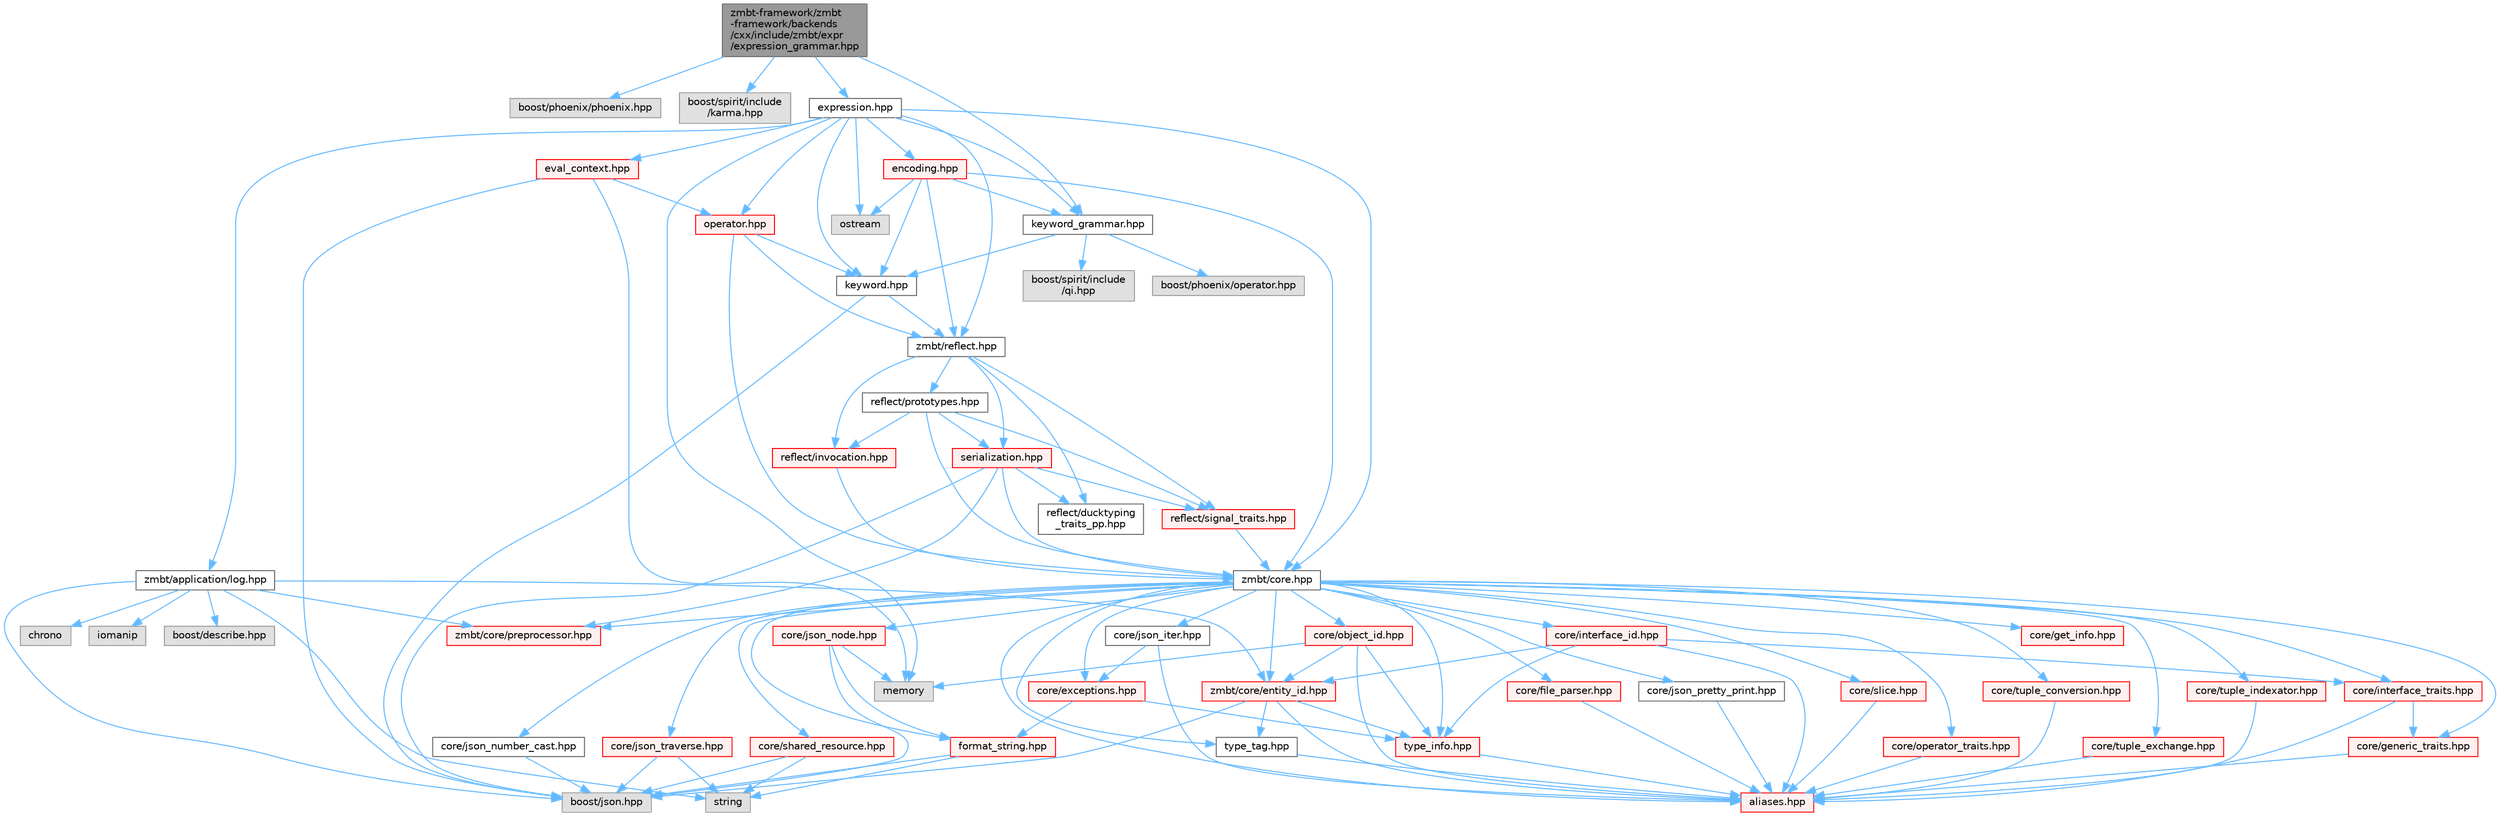 digraph "zmbt-framework/zmbt-framework/backends/cxx/include/zmbt/expr/expression_grammar.hpp"
{
 // LATEX_PDF_SIZE
  bgcolor="transparent";
  edge [fontname=Helvetica,fontsize=10,labelfontname=Helvetica,labelfontsize=10];
  node [fontname=Helvetica,fontsize=10,shape=box,height=0.2,width=0.4];
  Node1 [id="Node000001",label="zmbt-framework/zmbt\l-framework/backends\l/cxx/include/zmbt/expr\l/expression_grammar.hpp",height=0.2,width=0.4,color="gray40", fillcolor="grey60", style="filled", fontcolor="black",tooltip=" "];
  Node1 -> Node2 [id="edge1_Node000001_Node000002",color="steelblue1",style="solid",tooltip=" "];
  Node2 [id="Node000002",label="boost/phoenix/phoenix.hpp",height=0.2,width=0.4,color="grey60", fillcolor="#E0E0E0", style="filled",tooltip=" "];
  Node1 -> Node3 [id="edge2_Node000001_Node000003",color="steelblue1",style="solid",tooltip=" "];
  Node3 [id="Node000003",label="boost/spirit/include\l/karma.hpp",height=0.2,width=0.4,color="grey60", fillcolor="#E0E0E0", style="filled",tooltip=" "];
  Node1 -> Node4 [id="edge3_Node000001_Node000004",color="steelblue1",style="solid",tooltip=" "];
  Node4 [id="Node000004",label="expression.hpp",height=0.2,width=0.4,color="grey40", fillcolor="white", style="filled",URL="$expression_8hpp.html",tooltip=" "];
  Node4 -> Node5 [id="edge4_Node000004_Node000005",color="steelblue1",style="solid",tooltip=" "];
  Node5 [id="Node000005",label="memory",height=0.2,width=0.4,color="grey60", fillcolor="#E0E0E0", style="filled",tooltip=" "];
  Node4 -> Node6 [id="edge5_Node000004_Node000006",color="steelblue1",style="solid",tooltip=" "];
  Node6 [id="Node000006",label="ostream",height=0.2,width=0.4,color="grey60", fillcolor="#E0E0E0", style="filled",tooltip=" "];
  Node4 -> Node7 [id="edge6_Node000004_Node000007",color="steelblue1",style="solid",tooltip=" "];
  Node7 [id="Node000007",label="zmbt/application/log.hpp",height=0.2,width=0.4,color="grey40", fillcolor="white", style="filled",URL="$log_8hpp.html",tooltip=" "];
  Node7 -> Node8 [id="edge7_Node000007_Node000008",color="steelblue1",style="solid",tooltip=" "];
  Node8 [id="Node000008",label="chrono",height=0.2,width=0.4,color="grey60", fillcolor="#E0E0E0", style="filled",tooltip=" "];
  Node7 -> Node9 [id="edge8_Node000007_Node000009",color="steelblue1",style="solid",tooltip=" "];
  Node9 [id="Node000009",label="iomanip",height=0.2,width=0.4,color="grey60", fillcolor="#E0E0E0", style="filled",tooltip=" "];
  Node7 -> Node10 [id="edge9_Node000007_Node000010",color="steelblue1",style="solid",tooltip=" "];
  Node10 [id="Node000010",label="string",height=0.2,width=0.4,color="grey60", fillcolor="#E0E0E0", style="filled",tooltip=" "];
  Node7 -> Node11 [id="edge10_Node000007_Node000011",color="steelblue1",style="solid",tooltip=" "];
  Node11 [id="Node000011",label="boost/describe.hpp",height=0.2,width=0.4,color="grey60", fillcolor="#E0E0E0", style="filled",tooltip=" "];
  Node7 -> Node12 [id="edge11_Node000007_Node000012",color="steelblue1",style="solid",tooltip=" "];
  Node12 [id="Node000012",label="boost/json.hpp",height=0.2,width=0.4,color="grey60", fillcolor="#E0E0E0", style="filled",tooltip=" "];
  Node7 -> Node13 [id="edge12_Node000007_Node000013",color="steelblue1",style="solid",tooltip=" "];
  Node13 [id="Node000013",label="zmbt/core/preprocessor.hpp",height=0.2,width=0.4,color="red", fillcolor="#FFF0F0", style="filled",URL="$preprocessor_8hpp.html",tooltip="type traits to check serialization compatibility"];
  Node7 -> Node15 [id="edge13_Node000007_Node000015",color="steelblue1",style="solid",tooltip=" "];
  Node15 [id="Node000015",label="zmbt/core/entity_id.hpp",height=0.2,width=0.4,color="red", fillcolor="#FFF0F0", style="filled",URL="$entity__id_8hpp.html",tooltip=" "];
  Node15 -> Node12 [id="edge14_Node000015_Node000012",color="steelblue1",style="solid",tooltip=" "];
  Node15 -> Node20 [id="edge15_Node000015_Node000020",color="steelblue1",style="solid",tooltip=" "];
  Node20 [id="Node000020",label="aliases.hpp",height=0.2,width=0.4,color="red", fillcolor="#FFF0F0", style="filled",URL="$aliases_8hpp.html",tooltip=" "];
  Node15 -> Node25 [id="edge16_Node000015_Node000025",color="steelblue1",style="solid",tooltip=" "];
  Node25 [id="Node000025",label="type_tag.hpp",height=0.2,width=0.4,color="grey40", fillcolor="white", style="filled",URL="$type__tag_8hpp.html",tooltip=" "];
  Node25 -> Node20 [id="edge17_Node000025_Node000020",color="steelblue1",style="solid",tooltip=" "];
  Node15 -> Node26 [id="edge18_Node000015_Node000026",color="steelblue1",style="solid",tooltip=" "];
  Node26 [id="Node000026",label="type_info.hpp",height=0.2,width=0.4,color="red", fillcolor="#FFF0F0", style="filled",URL="$type__info_8hpp.html",tooltip=" "];
  Node26 -> Node20 [id="edge19_Node000026_Node000020",color="steelblue1",style="solid",tooltip=" "];
  Node4 -> Node28 [id="edge20_Node000004_Node000028",color="steelblue1",style="solid",tooltip=" "];
  Node28 [id="Node000028",label="zmbt/core.hpp",height=0.2,width=0.4,color="grey40", fillcolor="white", style="filled",URL="$core_8hpp.html",tooltip=" "];
  Node28 -> Node20 [id="edge21_Node000028_Node000020",color="steelblue1",style="solid",tooltip=" "];
  Node28 -> Node29 [id="edge22_Node000028_Node000029",color="steelblue1",style="solid",tooltip=" "];
  Node29 [id="Node000029",label="core/exceptions.hpp",height=0.2,width=0.4,color="red", fillcolor="#FFF0F0", style="filled",URL="$core_2exceptions_8hpp.html",tooltip=" "];
  Node29 -> Node31 [id="edge23_Node000029_Node000031",color="steelblue1",style="solid",tooltip=" "];
  Node31 [id="Node000031",label="format_string.hpp",height=0.2,width=0.4,color="red", fillcolor="#FFF0F0", style="filled",URL="$format__string_8hpp.html",tooltip=" "];
  Node31 -> Node12 [id="edge24_Node000031_Node000012",color="steelblue1",style="solid",tooltip=" "];
  Node31 -> Node10 [id="edge25_Node000031_Node000010",color="steelblue1",style="solid",tooltip=" "];
  Node29 -> Node26 [id="edge26_Node000029_Node000026",color="steelblue1",style="solid",tooltip=" "];
  Node28 -> Node32 [id="edge27_Node000028_Node000032",color="steelblue1",style="solid",tooltip=" "];
  Node32 [id="Node000032",label="core/file_parser.hpp",height=0.2,width=0.4,color="red", fillcolor="#FFF0F0", style="filled",URL="$file__parser_8hpp.html",tooltip=" "];
  Node32 -> Node20 [id="edge28_Node000032_Node000020",color="steelblue1",style="solid",tooltip=" "];
  Node28 -> Node31 [id="edge29_Node000028_Node000031",color="steelblue1",style="solid",tooltip=" "];
  Node28 -> Node34 [id="edge30_Node000028_Node000034",color="steelblue1",style="solid",tooltip=" "];
  Node34 [id="Node000034",label="core/generic_traits.hpp",height=0.2,width=0.4,color="red", fillcolor="#FFF0F0", style="filled",URL="$generic__traits_8hpp.html",tooltip=" "];
  Node34 -> Node20 [id="edge31_Node000034_Node000020",color="steelblue1",style="solid",tooltip=" "];
  Node28 -> Node35 [id="edge32_Node000028_Node000035",color="steelblue1",style="solid",tooltip=" "];
  Node35 [id="Node000035",label="core/get_info.hpp",height=0.2,width=0.4,color="red", fillcolor="#FFF0F0", style="filled",URL="$get__info_8hpp.html",tooltip=" "];
  Node28 -> Node37 [id="edge33_Node000028_Node000037",color="steelblue1",style="solid",tooltip=" "];
  Node37 [id="Node000037",label="core/interface_traits.hpp",height=0.2,width=0.4,color="red", fillcolor="#FFF0F0", style="filled",URL="$interface__traits_8hpp.html",tooltip=" "];
  Node37 -> Node20 [id="edge34_Node000037_Node000020",color="steelblue1",style="solid",tooltip=" "];
  Node37 -> Node34 [id="edge35_Node000037_Node000034",color="steelblue1",style="solid",tooltip=" "];
  Node28 -> Node39 [id="edge36_Node000028_Node000039",color="steelblue1",style="solid",tooltip=" "];
  Node39 [id="Node000039",label="core/json_iter.hpp",height=0.2,width=0.4,color="grey40", fillcolor="white", style="filled",URL="$json__iter_8hpp.html",tooltip=" "];
  Node39 -> Node20 [id="edge37_Node000039_Node000020",color="steelblue1",style="solid",tooltip=" "];
  Node39 -> Node29 [id="edge38_Node000039_Node000029",color="steelblue1",style="solid",tooltip=" "];
  Node28 -> Node40 [id="edge39_Node000028_Node000040",color="steelblue1",style="solid",tooltip=" "];
  Node40 [id="Node000040",label="core/json_node.hpp",height=0.2,width=0.4,color="red", fillcolor="#FFF0F0", style="filled",URL="$json__node_8hpp.html",tooltip=" "];
  Node40 -> Node12 [id="edge40_Node000040_Node000012",color="steelblue1",style="solid",tooltip=" "];
  Node40 -> Node5 [id="edge41_Node000040_Node000005",color="steelblue1",style="solid",tooltip=" "];
  Node40 -> Node31 [id="edge42_Node000040_Node000031",color="steelblue1",style="solid",tooltip=" "];
  Node28 -> Node42 [id="edge43_Node000028_Node000042",color="steelblue1",style="solid",tooltip=" "];
  Node42 [id="Node000042",label="core/json_number_cast.hpp",height=0.2,width=0.4,color="grey40", fillcolor="white", style="filled",URL="$json__number__cast_8hpp.html",tooltip=" "];
  Node42 -> Node12 [id="edge44_Node000042_Node000012",color="steelblue1",style="solid",tooltip=" "];
  Node28 -> Node43 [id="edge45_Node000028_Node000043",color="steelblue1",style="solid",tooltip=" "];
  Node43 [id="Node000043",label="core/json_traverse.hpp",height=0.2,width=0.4,color="red", fillcolor="#FFF0F0", style="filled",URL="$json__traverse_8hpp.html",tooltip=" "];
  Node43 -> Node10 [id="edge46_Node000043_Node000010",color="steelblue1",style="solid",tooltip=" "];
  Node43 -> Node12 [id="edge47_Node000043_Node000012",color="steelblue1",style="solid",tooltip=" "];
  Node28 -> Node44 [id="edge48_Node000028_Node000044",color="steelblue1",style="solid",tooltip=" "];
  Node44 [id="Node000044",label="core/json_pretty_print.hpp",height=0.2,width=0.4,color="grey40", fillcolor="white", style="filled",URL="$json__pretty__print_8hpp.html",tooltip=" "];
  Node44 -> Node20 [id="edge49_Node000044_Node000020",color="steelblue1",style="solid",tooltip=" "];
  Node28 -> Node45 [id="edge50_Node000028_Node000045",color="steelblue1",style="solid",tooltip=" "];
  Node45 [id="Node000045",label="core/slice.hpp",height=0.2,width=0.4,color="red", fillcolor="#FFF0F0", style="filled",URL="$slice_8hpp.html",tooltip=" "];
  Node45 -> Node20 [id="edge51_Node000045_Node000020",color="steelblue1",style="solid",tooltip=" "];
  Node28 -> Node13 [id="edge52_Node000028_Node000013",color="steelblue1",style="solid",tooltip=" "];
  Node28 -> Node46 [id="edge53_Node000028_Node000046",color="steelblue1",style="solid",tooltip=" "];
  Node46 [id="Node000046",label="core/operator_traits.hpp",height=0.2,width=0.4,color="red", fillcolor="#FFF0F0", style="filled",URL="$operator__traits_8hpp.html",tooltip=" "];
  Node46 -> Node20 [id="edge54_Node000046_Node000020",color="steelblue1",style="solid",tooltip=" "];
  Node28 -> Node53 [id="edge55_Node000028_Node000053",color="steelblue1",style="solid",tooltip=" "];
  Node53 [id="Node000053",label="core/shared_resource.hpp",height=0.2,width=0.4,color="red", fillcolor="#FFF0F0", style="filled",URL="$shared__resource_8hpp.html",tooltip=" "];
  Node53 -> Node12 [id="edge56_Node000053_Node000012",color="steelblue1",style="solid",tooltip=" "];
  Node53 -> Node10 [id="edge57_Node000053_Node000010",color="steelblue1",style="solid",tooltip=" "];
  Node28 -> Node54 [id="edge58_Node000028_Node000054",color="steelblue1",style="solid",tooltip=" "];
  Node54 [id="Node000054",label="core/tuple_conversion.hpp",height=0.2,width=0.4,color="red", fillcolor="#FFF0F0", style="filled",URL="$tuple__conversion_8hpp.html",tooltip=" "];
  Node54 -> Node20 [id="edge59_Node000054_Node000020",color="steelblue1",style="solid",tooltip=" "];
  Node28 -> Node55 [id="edge60_Node000028_Node000055",color="steelblue1",style="solid",tooltip=" "];
  Node55 [id="Node000055",label="core/tuple_exchange.hpp",height=0.2,width=0.4,color="red", fillcolor="#FFF0F0", style="filled",URL="$tuple__exchange_8hpp.html",tooltip=" "];
  Node55 -> Node20 [id="edge61_Node000055_Node000020",color="steelblue1",style="solid",tooltip=" "];
  Node28 -> Node56 [id="edge62_Node000028_Node000056",color="steelblue1",style="solid",tooltip=" "];
  Node56 [id="Node000056",label="core/tuple_indexator.hpp",height=0.2,width=0.4,color="red", fillcolor="#FFF0F0", style="filled",URL="$tuple__indexator_8hpp.html",tooltip=" "];
  Node56 -> Node20 [id="edge63_Node000056_Node000020",color="steelblue1",style="solid",tooltip=" "];
  Node28 -> Node26 [id="edge64_Node000028_Node000026",color="steelblue1",style="solid",tooltip=" "];
  Node28 -> Node25 [id="edge65_Node000028_Node000025",color="steelblue1",style="solid",tooltip=" "];
  Node28 -> Node15 [id="edge66_Node000028_Node000015",color="steelblue1",style="solid",tooltip=" "];
  Node28 -> Node57 [id="edge67_Node000028_Node000057",color="steelblue1",style="solid",tooltip=" "];
  Node57 [id="Node000057",label="core/interface_id.hpp",height=0.2,width=0.4,color="red", fillcolor="#FFF0F0", style="filled",URL="$interface__id_8hpp.html",tooltip=" "];
  Node57 -> Node20 [id="edge68_Node000057_Node000020",color="steelblue1",style="solid",tooltip=" "];
  Node57 -> Node15 [id="edge69_Node000057_Node000015",color="steelblue1",style="solid",tooltip=" "];
  Node57 -> Node37 [id="edge70_Node000057_Node000037",color="steelblue1",style="solid",tooltip=" "];
  Node57 -> Node26 [id="edge71_Node000057_Node000026",color="steelblue1",style="solid",tooltip=" "];
  Node28 -> Node61 [id="edge72_Node000028_Node000061",color="steelblue1",style="solid",tooltip=" "];
  Node61 [id="Node000061",label="core/object_id.hpp",height=0.2,width=0.4,color="red", fillcolor="#FFF0F0", style="filled",URL="$object__id_8hpp.html",tooltip=" "];
  Node61 -> Node5 [id="edge73_Node000061_Node000005",color="steelblue1",style="solid",tooltip=" "];
  Node61 -> Node20 [id="edge74_Node000061_Node000020",color="steelblue1",style="solid",tooltip=" "];
  Node61 -> Node15 [id="edge75_Node000061_Node000015",color="steelblue1",style="solid",tooltip=" "];
  Node61 -> Node26 [id="edge76_Node000061_Node000026",color="steelblue1",style="solid",tooltip=" "];
  Node4 -> Node62 [id="edge77_Node000004_Node000062",color="steelblue1",style="solid",tooltip=" "];
  Node62 [id="Node000062",label="zmbt/reflect.hpp",height=0.2,width=0.4,color="grey40", fillcolor="white", style="filled",URL="$reflect_8hpp.html",tooltip=" "];
  Node62 -> Node63 [id="edge78_Node000062_Node000063",color="steelblue1",style="solid",tooltip=" "];
  Node63 [id="Node000063",label="reflect/ducktyping\l_traits_pp.hpp",height=0.2,width=0.4,color="grey40", fillcolor="white", style="filled",URL="$ducktyping__traits__pp_8hpp.html",tooltip=" "];
  Node62 -> Node64 [id="edge79_Node000062_Node000064",color="steelblue1",style="solid",tooltip=" "];
  Node64 [id="Node000064",label="reflect/signal_traits.hpp",height=0.2,width=0.4,color="red", fillcolor="#FFF0F0", style="filled",URL="$signal__traits_8hpp.html",tooltip=" "];
  Node64 -> Node28 [id="edge80_Node000064_Node000028",color="steelblue1",style="solid",tooltip=" "];
  Node62 -> Node65 [id="edge81_Node000062_Node000065",color="steelblue1",style="solid",tooltip=" "];
  Node65 [id="Node000065",label="reflect/invocation.hpp",height=0.2,width=0.4,color="red", fillcolor="#FFF0F0", style="filled",URL="$invocation_8hpp.html",tooltip=" "];
  Node65 -> Node28 [id="edge82_Node000065_Node000028",color="steelblue1",style="solid",tooltip=" "];
  Node62 -> Node66 [id="edge83_Node000062_Node000066",color="steelblue1",style="solid",tooltip=" "];
  Node66 [id="Node000066",label="reflect/prototypes.hpp",height=0.2,width=0.4,color="grey40", fillcolor="white", style="filled",URL="$prototypes_8hpp.html",tooltip=" "];
  Node66 -> Node28 [id="edge84_Node000066_Node000028",color="steelblue1",style="solid",tooltip=" "];
  Node66 -> Node64 [id="edge85_Node000066_Node000064",color="steelblue1",style="solid",tooltip=" "];
  Node66 -> Node67 [id="edge86_Node000066_Node000067",color="steelblue1",style="solid",tooltip=" "];
  Node67 [id="Node000067",label="serialization.hpp",height=0.2,width=0.4,color="red", fillcolor="#FFF0F0", style="filled",URL="$serialization_8hpp.html",tooltip=" "];
  Node67 -> Node12 [id="edge87_Node000067_Node000012",color="steelblue1",style="solid",tooltip=" "];
  Node67 -> Node13 [id="edge88_Node000067_Node000013",color="steelblue1",style="solid",tooltip=" "];
  Node67 -> Node28 [id="edge89_Node000067_Node000028",color="steelblue1",style="solid",tooltip=" "];
  Node67 -> Node63 [id="edge90_Node000067_Node000063",color="steelblue1",style="solid",tooltip=" "];
  Node67 -> Node64 [id="edge91_Node000067_Node000064",color="steelblue1",style="solid",tooltip=" "];
  Node66 -> Node65 [id="edge92_Node000066_Node000065",color="steelblue1",style="solid",tooltip=" "];
  Node62 -> Node67 [id="edge93_Node000062_Node000067",color="steelblue1",style="solid",tooltip=" "];
  Node4 -> Node70 [id="edge94_Node000004_Node000070",color="steelblue1",style="solid",tooltip=" "];
  Node70 [id="Node000070",label="operator.hpp",height=0.2,width=0.4,color="red", fillcolor="#FFF0F0", style="filled",URL="$operator_8hpp.html",tooltip=" "];
  Node70 -> Node28 [id="edge95_Node000070_Node000028",color="steelblue1",style="solid",tooltip=" "];
  Node70 -> Node62 [id="edge96_Node000070_Node000062",color="steelblue1",style="solid",tooltip=" "];
  Node70 -> Node72 [id="edge97_Node000070_Node000072",color="steelblue1",style="solid",tooltip=" "];
  Node72 [id="Node000072",label="keyword.hpp",height=0.2,width=0.4,color="grey40", fillcolor="white", style="filled",URL="$keyword_8hpp.html",tooltip=" "];
  Node72 -> Node12 [id="edge98_Node000072_Node000012",color="steelblue1",style="solid",tooltip=" "];
  Node72 -> Node62 [id="edge99_Node000072_Node000062",color="steelblue1",style="solid",tooltip=" "];
  Node4 -> Node72 [id="edge100_Node000004_Node000072",color="steelblue1",style="solid",tooltip=" "];
  Node4 -> Node76 [id="edge101_Node000004_Node000076",color="steelblue1",style="solid",tooltip=" "];
  Node76 [id="Node000076",label="keyword_grammar.hpp",height=0.2,width=0.4,color="grey40", fillcolor="white", style="filled",URL="$keyword__grammar_8hpp.html",tooltip=" "];
  Node76 -> Node77 [id="edge102_Node000076_Node000077",color="steelblue1",style="solid",tooltip=" "];
  Node77 [id="Node000077",label="boost/spirit/include\l/qi.hpp",height=0.2,width=0.4,color="grey60", fillcolor="#E0E0E0", style="filled",tooltip=" "];
  Node76 -> Node78 [id="edge103_Node000076_Node000078",color="steelblue1",style="solid",tooltip=" "];
  Node78 [id="Node000078",label="boost/phoenix/operator.hpp",height=0.2,width=0.4,color="grey60", fillcolor="#E0E0E0", style="filled",tooltip=" "];
  Node76 -> Node72 [id="edge104_Node000076_Node000072",color="steelblue1",style="solid",tooltip=" "];
  Node4 -> Node79 [id="edge105_Node000004_Node000079",color="steelblue1",style="solid",tooltip=" "];
  Node79 [id="Node000079",label="encoding.hpp",height=0.2,width=0.4,color="red", fillcolor="#FFF0F0", style="filled",URL="$encoding_8hpp.html",tooltip=" "];
  Node79 -> Node6 [id="edge106_Node000079_Node000006",color="steelblue1",style="solid",tooltip=" "];
  Node79 -> Node28 [id="edge107_Node000079_Node000028",color="steelblue1",style="solid",tooltip=" "];
  Node79 -> Node62 [id="edge108_Node000079_Node000062",color="steelblue1",style="solid",tooltip=" "];
  Node79 -> Node72 [id="edge109_Node000079_Node000072",color="steelblue1",style="solid",tooltip=" "];
  Node79 -> Node76 [id="edge110_Node000079_Node000076",color="steelblue1",style="solid",tooltip=" "];
  Node4 -> Node83 [id="edge111_Node000004_Node000083",color="steelblue1",style="solid",tooltip=" "];
  Node83 [id="Node000083",label="eval_context.hpp",height=0.2,width=0.4,color="red", fillcolor="#FFF0F0", style="filled",URL="$eval__context_8hpp.html",tooltip=" "];
  Node83 -> Node5 [id="edge112_Node000083_Node000005",color="steelblue1",style="solid",tooltip=" "];
  Node83 -> Node12 [id="edge113_Node000083_Node000012",color="steelblue1",style="solid",tooltip=" "];
  Node83 -> Node70 [id="edge114_Node000083_Node000070",color="steelblue1",style="solid",tooltip=" "];
  Node1 -> Node76 [id="edge115_Node000001_Node000076",color="steelblue1",style="solid",tooltip=" "];
}

